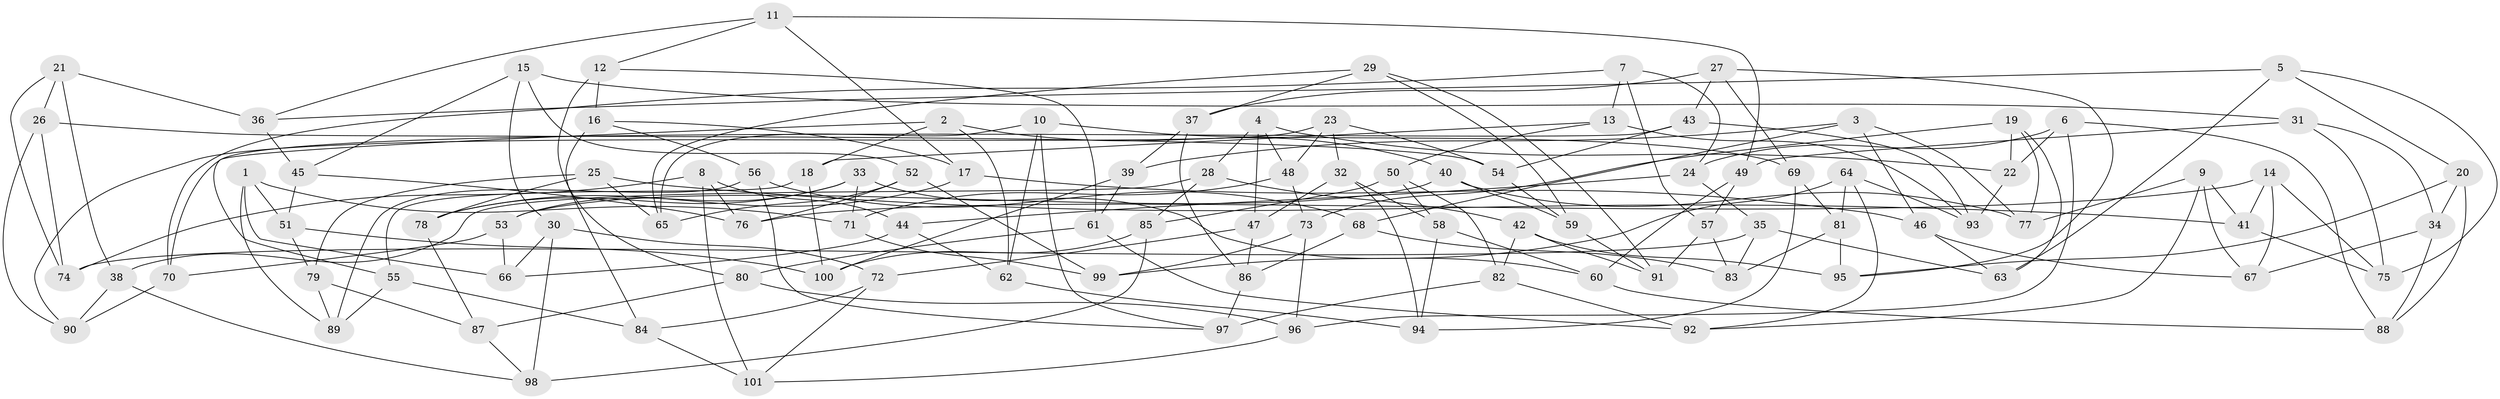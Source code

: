 // Generated by graph-tools (version 1.1) at 2025/50/03/09/25 03:50:52]
// undirected, 101 vertices, 202 edges
graph export_dot {
graph [start="1"]
  node [color=gray90,style=filled];
  1;
  2;
  3;
  4;
  5;
  6;
  7;
  8;
  9;
  10;
  11;
  12;
  13;
  14;
  15;
  16;
  17;
  18;
  19;
  20;
  21;
  22;
  23;
  24;
  25;
  26;
  27;
  28;
  29;
  30;
  31;
  32;
  33;
  34;
  35;
  36;
  37;
  38;
  39;
  40;
  41;
  42;
  43;
  44;
  45;
  46;
  47;
  48;
  49;
  50;
  51;
  52;
  53;
  54;
  55;
  56;
  57;
  58;
  59;
  60;
  61;
  62;
  63;
  64;
  65;
  66;
  67;
  68;
  69;
  70;
  71;
  72;
  73;
  74;
  75;
  76;
  77;
  78;
  79;
  80;
  81;
  82;
  83;
  84;
  85;
  86;
  87;
  88;
  89;
  90;
  91;
  92;
  93;
  94;
  95;
  96;
  97;
  98;
  99;
  100;
  101;
  1 -- 71;
  1 -- 66;
  1 -- 51;
  1 -- 89;
  2 -- 40;
  2 -- 62;
  2 -- 55;
  2 -- 18;
  3 -- 46;
  3 -- 68;
  3 -- 39;
  3 -- 77;
  4 -- 47;
  4 -- 28;
  4 -- 22;
  4 -- 48;
  5 -- 63;
  5 -- 75;
  5 -- 20;
  5 -- 36;
  6 -- 88;
  6 -- 96;
  6 -- 22;
  6 -- 24;
  7 -- 57;
  7 -- 70;
  7 -- 13;
  7 -- 24;
  8 -- 76;
  8 -- 74;
  8 -- 101;
  8 -- 44;
  9 -- 67;
  9 -- 41;
  9 -- 92;
  9 -- 77;
  10 -- 69;
  10 -- 65;
  10 -- 62;
  10 -- 97;
  11 -- 17;
  11 -- 49;
  11 -- 12;
  11 -- 36;
  12 -- 61;
  12 -- 80;
  12 -- 16;
  13 -- 18;
  13 -- 93;
  13 -- 50;
  14 -- 67;
  14 -- 75;
  14 -- 41;
  14 -- 76;
  15 -- 52;
  15 -- 45;
  15 -- 30;
  15 -- 31;
  16 -- 56;
  16 -- 84;
  16 -- 17;
  17 -- 78;
  17 -- 46;
  18 -- 55;
  18 -- 100;
  19 -- 63;
  19 -- 22;
  19 -- 77;
  19 -- 73;
  20 -- 88;
  20 -- 95;
  20 -- 34;
  21 -- 36;
  21 -- 38;
  21 -- 74;
  21 -- 26;
  22 -- 93;
  23 -- 90;
  23 -- 48;
  23 -- 32;
  23 -- 54;
  24 -- 44;
  24 -- 35;
  25 -- 65;
  25 -- 78;
  25 -- 41;
  25 -- 79;
  26 -- 74;
  26 -- 90;
  26 -- 54;
  27 -- 43;
  27 -- 69;
  27 -- 37;
  27 -- 95;
  28 -- 85;
  28 -- 38;
  28 -- 42;
  29 -- 59;
  29 -- 65;
  29 -- 91;
  29 -- 37;
  30 -- 98;
  30 -- 66;
  30 -- 72;
  31 -- 49;
  31 -- 75;
  31 -- 34;
  32 -- 47;
  32 -- 94;
  32 -- 58;
  33 -- 53;
  33 -- 60;
  33 -- 78;
  33 -- 71;
  34 -- 88;
  34 -- 67;
  35 -- 74;
  35 -- 63;
  35 -- 83;
  36 -- 45;
  37 -- 86;
  37 -- 39;
  38 -- 98;
  38 -- 90;
  39 -- 100;
  39 -- 61;
  40 -- 53;
  40 -- 59;
  40 -- 77;
  41 -- 75;
  42 -- 82;
  42 -- 91;
  42 -- 95;
  43 -- 70;
  43 -- 93;
  43 -- 54;
  44 -- 66;
  44 -- 62;
  45 -- 51;
  45 -- 76;
  46 -- 67;
  46 -- 63;
  47 -- 72;
  47 -- 86;
  48 -- 71;
  48 -- 73;
  49 -- 60;
  49 -- 57;
  50 -- 58;
  50 -- 82;
  50 -- 85;
  51 -- 100;
  51 -- 79;
  52 -- 65;
  52 -- 99;
  52 -- 76;
  53 -- 66;
  53 -- 70;
  54 -- 59;
  55 -- 84;
  55 -- 89;
  56 -- 97;
  56 -- 68;
  56 -- 89;
  57 -- 83;
  57 -- 91;
  58 -- 94;
  58 -- 60;
  59 -- 91;
  60 -- 88;
  61 -- 92;
  61 -- 80;
  62 -- 94;
  64 -- 99;
  64 -- 81;
  64 -- 93;
  64 -- 92;
  68 -- 86;
  68 -- 83;
  69 -- 94;
  69 -- 81;
  70 -- 90;
  71 -- 99;
  72 -- 84;
  72 -- 101;
  73 -- 99;
  73 -- 96;
  78 -- 87;
  79 -- 87;
  79 -- 89;
  80 -- 96;
  80 -- 87;
  81 -- 83;
  81 -- 95;
  82 -- 92;
  82 -- 97;
  84 -- 101;
  85 -- 100;
  85 -- 98;
  86 -- 97;
  87 -- 98;
  96 -- 101;
}
